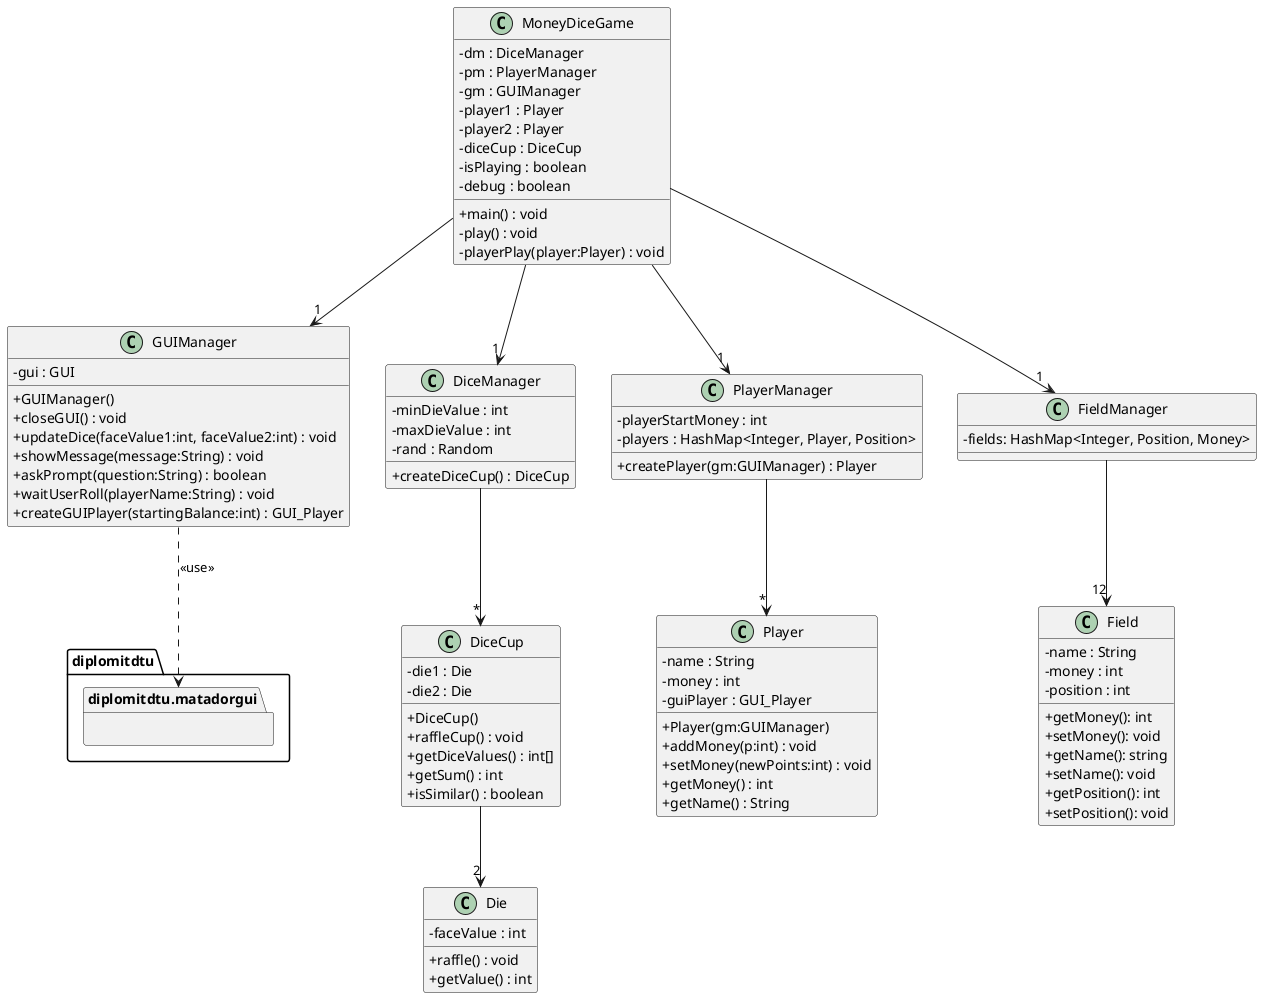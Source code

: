 @startuml
'https://plantuml.com/class-diagram

skinparam classAttributeIconSize 0

class MoneyDiceGame {
    -dm : DiceManager
    -pm : PlayerManager
    -gm : GUIManager
    -player1 : Player
    -player2 : Player
    -diceCup : DiceCup
    -isPlaying : boolean
    -debug : boolean

    +main() : void
    -play() : void
    -playerPlay(player:Player) : void
}

class GUIManager {
    -gui : GUI

    +GUIManager()
    +closeGUI() : void
    +updateDice(faceValue1:int, faceValue2:int) : void
    +showMessage(message:String) : void
    +askPrompt(question:String) : boolean
    +waitUserRoll(playerName:String) : void
    +createGUIPlayer(startingBalance:int) : GUI_Player
}

package diplomitdtu.matadorgui {}

'package diplomitdtu.matadorgui.gui_main {
'    class GUI {
''        +GUI(fields:GUI_Field[], backGroundColor:Color)
''        +close() : void
''        +setDice(faceValue1:int, faceValue2:int) : void
''        +showMessage(msg:String) : void
''        +getUserLeftButtonPressed(msg:String, trueButton:String, falseButton:String) : boolean
''        +getUserString(msg:String) : String
''        +addPlayer(player:GUI_Player) : void
'    }
'}



'package diplomitdtu.matadorgui.gui_fields {
'    class GUI_Player {
''        +GUI_Player(name:String, balance:int, car:GUI_Car)
''        +getName() : String
''        +setBalance(balance:int) : void
'    }
'}

class DiceManager {
    -minDieValue : int
    -maxDieValue : int
    -rand : Random

    +createDiceCup() : DiceCup
}

class DiceCup {
    -die1 : Die
    -die2 : Die

    +DiceCup()
    +raffleCup() : void
    +getDiceValues() : int[]
    +getSum() : int
    +isSimilar() : boolean
}

class Die {
    -faceValue : int

    +raffle() : void
    +getValue() : int
}

class PlayerManager {
    -playerStartMoney : int
    -players : HashMap<Integer, Player, Position>

    +createPlayer(gm:GUIManager) : Player
}

class Player {
    -name : String
    -money : int
    -guiPlayer : GUI_Player

    +Player(gm:GUIManager)
    +addMoney(p:int) : void
    +setMoney(newPoints:int) : void
    +getMoney() : int
    +getName() : String
}
class FieldManager{
    -fields: HashMap<Integer, Position, Money>
}
class Field{
    -name : String
    -money : int
    -position : int

    +getMoney(): int
    +setMoney(): void
    +getName(): string
    +setName(): void
    +getPosition(): int
    +setPosition(): void
}
MoneyDiceGame --> "1" PlayerManager
MoneyDiceGame --> "1" DiceManager
MoneyDiceGame --> "1" GUIManager
MoneyDiceGame --> "1" FieldManager
DiceManager --> "*" DiceCup
DiceCup --> "2" Die
PlayerManager --> "*" Player
FieldManager --> "12" Field
GUIManager ..> diplomitdtu.matadorgui : <<use>>

@enduml